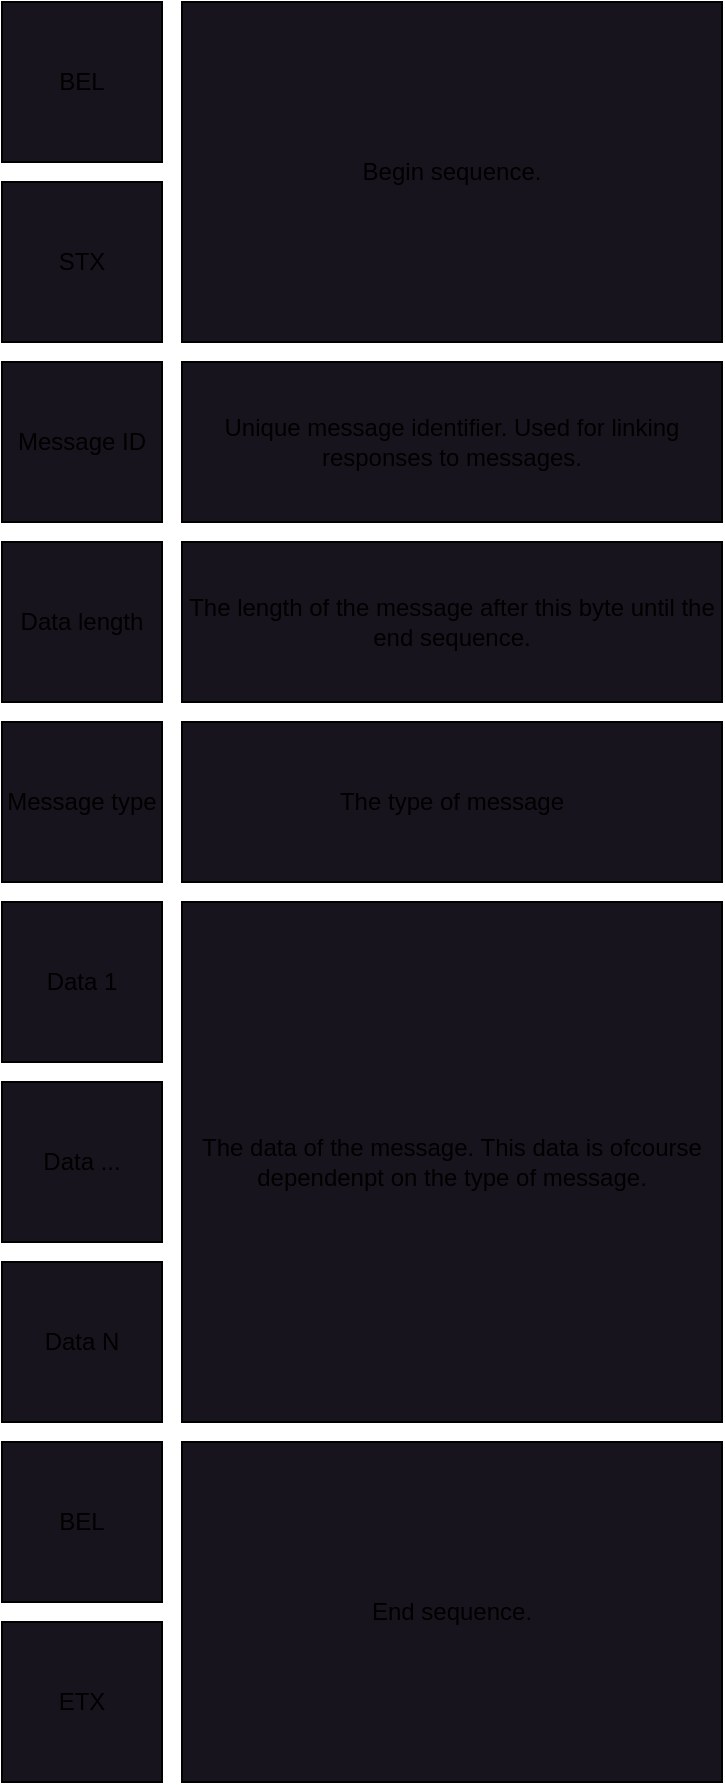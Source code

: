 <mxfile>
    <diagram id="7j8UWRSHu8wvOUwlP4y5" name="Page-1">
        <mxGraphModel dx="519" dy="724" grid="0" gridSize="10" guides="1" tooltips="1" connect="1" arrows="1" fold="1" page="0" pageScale="1" pageWidth="850" pageHeight="1100" math="0" shadow="0">
            <root>
                <mxCell id="0"/>
                <mxCell id="1" parent="0"/>
                <mxCell id="2" value="BEL" style="whiteSpace=wrap;html=1;aspect=fixed;fillColor=#18141D;" parent="1" vertex="1">
                    <mxGeometry x="240" y="440" width="80" height="80" as="geometry"/>
                </mxCell>
                <mxCell id="3" value="STX" style="whiteSpace=wrap;html=1;aspect=fixed;fillColor=#18141D;" parent="1" vertex="1">
                    <mxGeometry x="240" y="530" width="80" height="80" as="geometry"/>
                </mxCell>
                <mxCell id="5" value="Begin sequence." style="rounded=0;whiteSpace=wrap;html=1;fillColor=#18141D;" parent="1" vertex="1">
                    <mxGeometry x="330" y="440" width="270" height="170" as="geometry"/>
                </mxCell>
                <mxCell id="6" value="Message ID" style="whiteSpace=wrap;html=1;aspect=fixed;fillColor=#18141D;" parent="1" vertex="1">
                    <mxGeometry x="240" y="620" width="80" height="80" as="geometry"/>
                </mxCell>
                <mxCell id="7" value="Unique message identifier. Used for linking responses to messages." style="rounded=0;whiteSpace=wrap;html=1;fillColor=#18141D;" parent="1" vertex="1">
                    <mxGeometry x="330" y="620" width="270" height="80" as="geometry"/>
                </mxCell>
                <mxCell id="8" value="Data length" style="whiteSpace=wrap;html=1;aspect=fixed;fillColor=#18141D;" parent="1" vertex="1">
                    <mxGeometry x="240" y="710" width="80" height="80" as="geometry"/>
                </mxCell>
                <mxCell id="10" value="The length of the message after this byte until the end sequence." style="rounded=0;whiteSpace=wrap;html=1;fillColor=#18141D;" parent="1" vertex="1">
                    <mxGeometry x="330" y="710" width="270" height="80" as="geometry"/>
                </mxCell>
                <mxCell id="11" value="Message type" style="whiteSpace=wrap;html=1;aspect=fixed;fillColor=#18141D;" parent="1" vertex="1">
                    <mxGeometry x="240" y="800" width="80" height="80" as="geometry"/>
                </mxCell>
                <mxCell id="12" value="The type of message" style="rounded=0;whiteSpace=wrap;html=1;fillColor=#18141D;" parent="1" vertex="1">
                    <mxGeometry x="330" y="800" width="270" height="80" as="geometry"/>
                </mxCell>
                <mxCell id="13" value="Data 1" style="whiteSpace=wrap;html=1;aspect=fixed;fillColor=#18141D;" parent="1" vertex="1">
                    <mxGeometry x="240" y="890" width="80" height="80" as="geometry"/>
                </mxCell>
                <mxCell id="14" value="Data ..." style="whiteSpace=wrap;html=1;aspect=fixed;fillColor=#18141D;" parent="1" vertex="1">
                    <mxGeometry x="240" y="980" width="80" height="80" as="geometry"/>
                </mxCell>
                <mxCell id="15" value="Data N" style="whiteSpace=wrap;html=1;aspect=fixed;fillColor=#18141D;" parent="1" vertex="1">
                    <mxGeometry x="240" y="1070" width="80" height="80" as="geometry"/>
                </mxCell>
                <mxCell id="17" value="The data of the message. This data is ofcourse dependenpt on the type of message." style="rounded=0;whiteSpace=wrap;html=1;fillColor=#18141D;" parent="1" vertex="1">
                    <mxGeometry x="330" y="890" width="270" height="260" as="geometry"/>
                </mxCell>
                <mxCell id="20" value="BEL" style="whiteSpace=wrap;html=1;aspect=fixed;fillColor=#18141D;" vertex="1" parent="1">
                    <mxGeometry x="240" y="1160" width="80" height="80" as="geometry"/>
                </mxCell>
                <mxCell id="21" value="ETX" style="whiteSpace=wrap;html=1;aspect=fixed;fillColor=#18141D;" vertex="1" parent="1">
                    <mxGeometry x="240" y="1250" width="80" height="80" as="geometry"/>
                </mxCell>
                <mxCell id="22" value="End sequence." style="rounded=0;whiteSpace=wrap;html=1;fillColor=#18141D;" vertex="1" parent="1">
                    <mxGeometry x="330" y="1160" width="270" height="170" as="geometry"/>
                </mxCell>
            </root>
        </mxGraphModel>
    </diagram>
</mxfile>